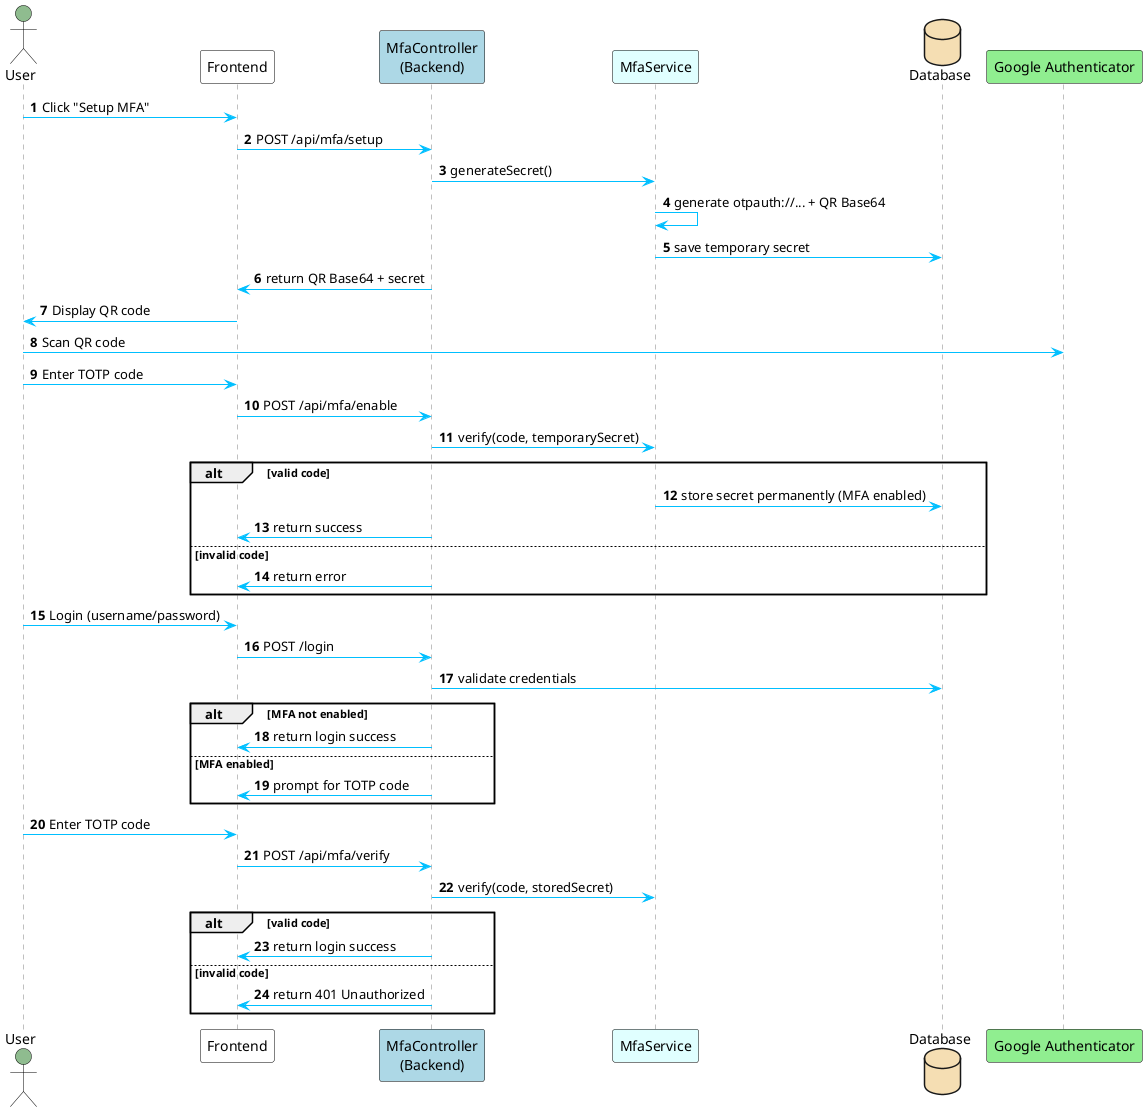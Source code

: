 @startuml
' Enable color theme
skinparam sequence {
    ArrowColor DeepSkyBlue
    ActorBorderColor black
    LifeLineBorderColor gray
    LifeLineBackgroundColor #DDDDDD
    ParticipantBorderColor black
    ParticipantBackgroundColor #E0F7FA
    BoxBackgroundColor #FFF9C4
    NoteBackgroundColor #FFECB3
    NoteBorderColor black
}

AutoNumber
actor User #DarkSeaGreen
participant "Frontend" as FE #White
participant "MfaController\n(Backend)" as BE #LightBlue
participant "MfaService" #LightCyan
database "Database" as DB #Wheat
participant "Google Authenticator" as GA #LightGreen

box "1. Setup MFA"
    User -> FE : Click "Setup MFA"
    FE -> BE : POST /api/mfa/setup
    BE -> MfaService : generateSecret()
    MfaService -> MfaService : generate otpauth://... + QR Base64
    MfaService -> DB : save temporary secret
    BE -> FE : return QR Base64 + secret
    FE -> User : Display QR code
end box

box "2. Enable MFA"
    User -> GA : Scan QR code
    User -> FE : Enter TOTP code
    FE -> BE : POST /api/mfa/enable
    BE -> MfaService : verify(code, temporarySecret)
    alt valid code
        MfaService -> DB : store secret permanently (MFA enabled)
        BE -> FE : return success
    else invalid code
        BE -> FE : return error
    end
end box

box "3. Login"
    User -> FE : Login (username/password)
    FE -> BE : POST /login
    BE -> DB : validate credentials
    alt MFA not enabled
        BE -> FE : return login success
    else MFA enabled
        BE -> FE : prompt for TOTP code
    end
end box

box "4. Verify MFA"
    User -> FE : Enter TOTP code
    FE -> BE : POST /api/mfa/verify
    BE -> MfaService : verify(code, storedSecret)
    alt valid code
        BE -> FE : return login success
    else invalid code
        BE -> FE : return 401 Unauthorized
    end
end box

@enduml
